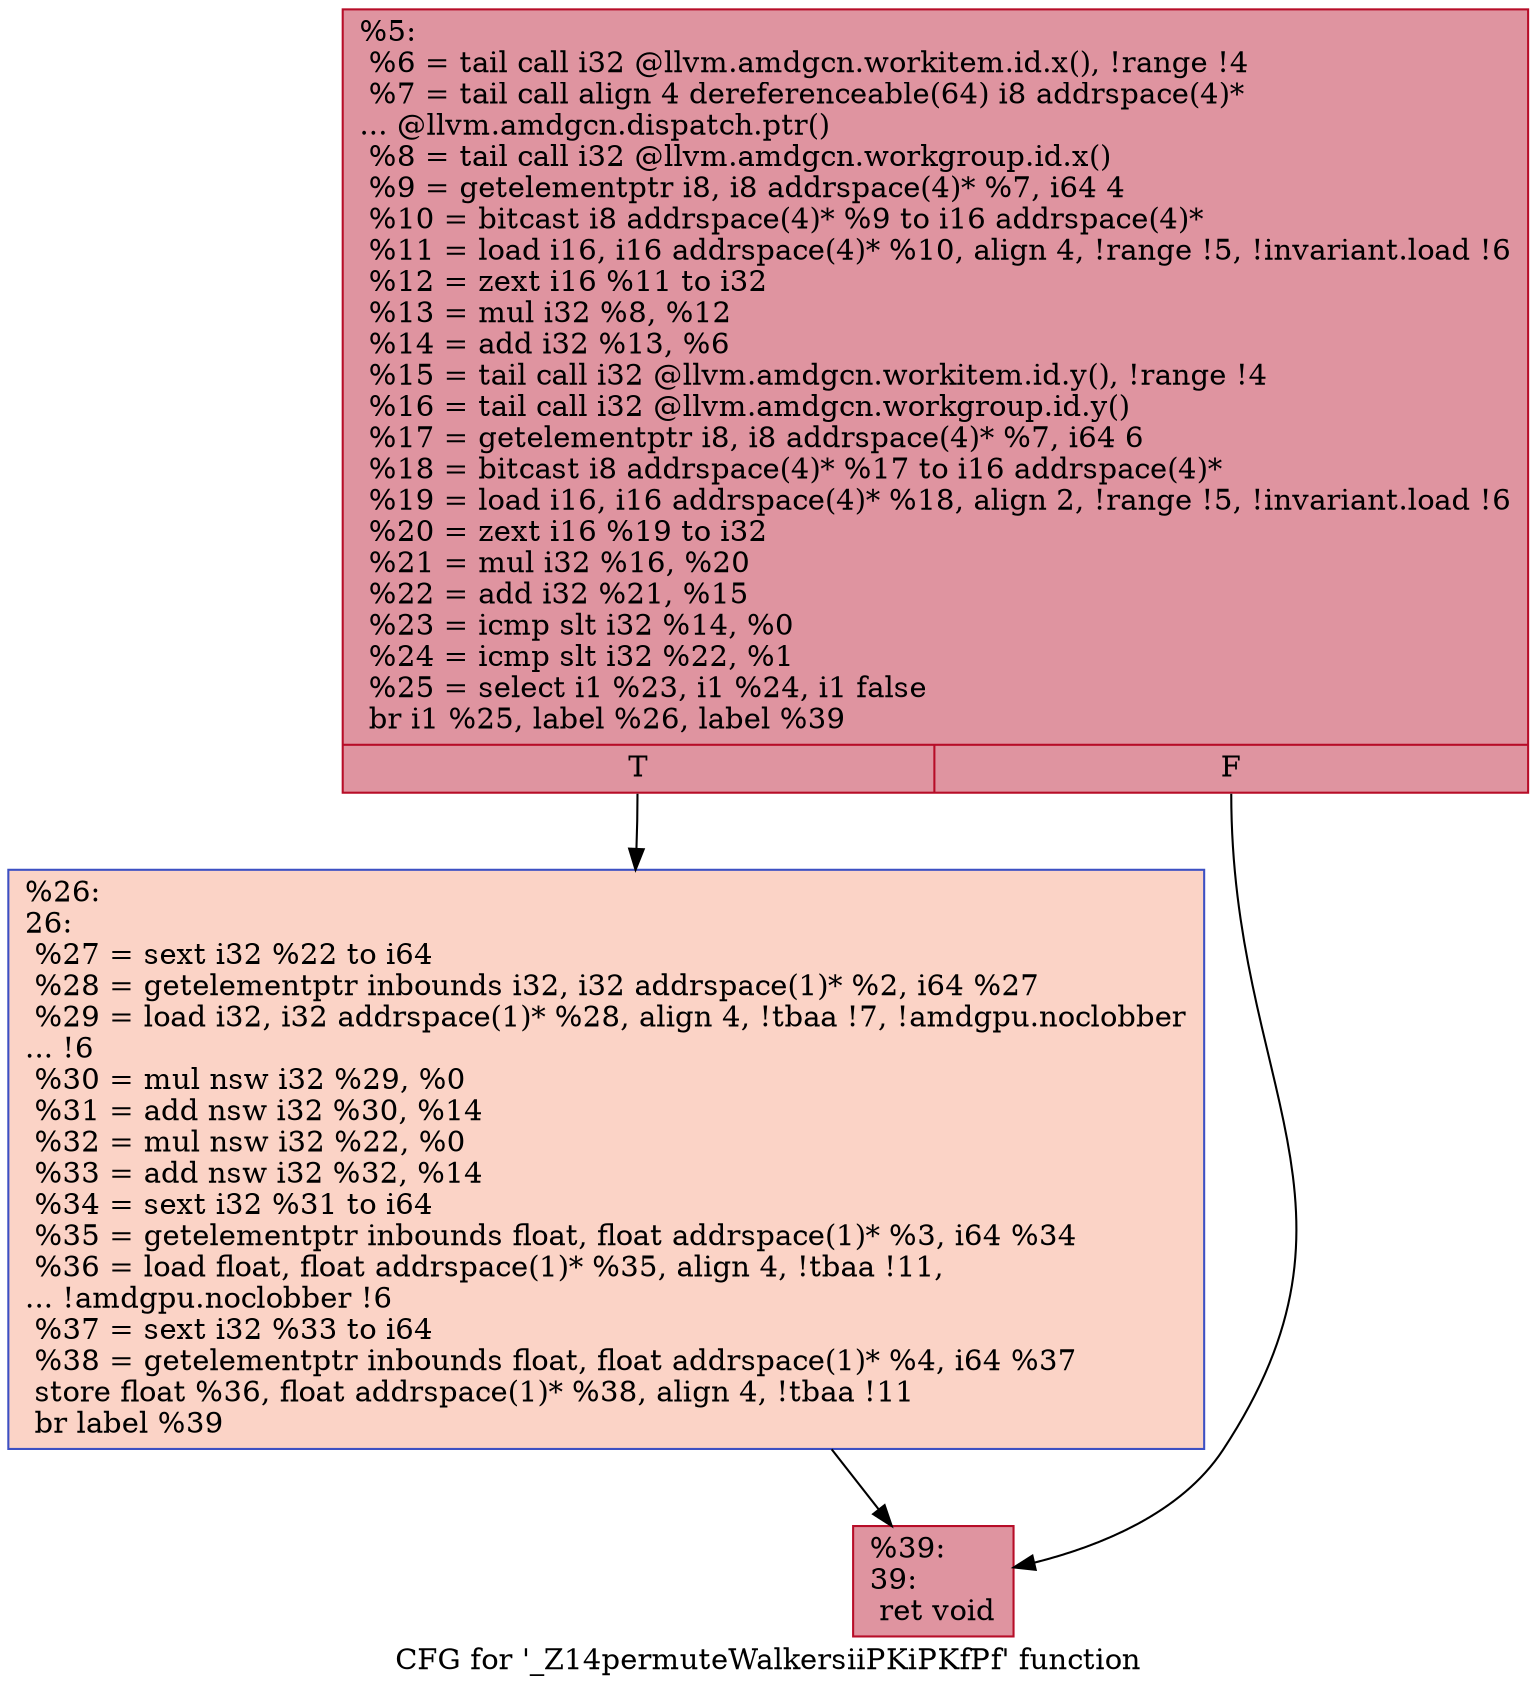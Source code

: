 digraph "CFG for '_Z14permuteWalkersiiPKiPKfPf' function" {
	label="CFG for '_Z14permuteWalkersiiPKiPKfPf' function";

	Node0x5518520 [shape=record,color="#b70d28ff", style=filled, fillcolor="#b70d2870",label="{%5:\l  %6 = tail call i32 @llvm.amdgcn.workitem.id.x(), !range !4\l  %7 = tail call align 4 dereferenceable(64) i8 addrspace(4)*\l... @llvm.amdgcn.dispatch.ptr()\l  %8 = tail call i32 @llvm.amdgcn.workgroup.id.x()\l  %9 = getelementptr i8, i8 addrspace(4)* %7, i64 4\l  %10 = bitcast i8 addrspace(4)* %9 to i16 addrspace(4)*\l  %11 = load i16, i16 addrspace(4)* %10, align 4, !range !5, !invariant.load !6\l  %12 = zext i16 %11 to i32\l  %13 = mul i32 %8, %12\l  %14 = add i32 %13, %6\l  %15 = tail call i32 @llvm.amdgcn.workitem.id.y(), !range !4\l  %16 = tail call i32 @llvm.amdgcn.workgroup.id.y()\l  %17 = getelementptr i8, i8 addrspace(4)* %7, i64 6\l  %18 = bitcast i8 addrspace(4)* %17 to i16 addrspace(4)*\l  %19 = load i16, i16 addrspace(4)* %18, align 2, !range !5, !invariant.load !6\l  %20 = zext i16 %19 to i32\l  %21 = mul i32 %16, %20\l  %22 = add i32 %21, %15\l  %23 = icmp slt i32 %14, %0\l  %24 = icmp slt i32 %22, %1\l  %25 = select i1 %23, i1 %24, i1 false\l  br i1 %25, label %26, label %39\l|{<s0>T|<s1>F}}"];
	Node0x5518520:s0 -> Node0x551bfa0;
	Node0x5518520:s1 -> Node0x551c030;
	Node0x551bfa0 [shape=record,color="#3d50c3ff", style=filled, fillcolor="#f59c7d70",label="{%26:\l26:                                               \l  %27 = sext i32 %22 to i64\l  %28 = getelementptr inbounds i32, i32 addrspace(1)* %2, i64 %27\l  %29 = load i32, i32 addrspace(1)* %28, align 4, !tbaa !7, !amdgpu.noclobber\l... !6\l  %30 = mul nsw i32 %29, %0\l  %31 = add nsw i32 %30, %14\l  %32 = mul nsw i32 %22, %0\l  %33 = add nsw i32 %32, %14\l  %34 = sext i32 %31 to i64\l  %35 = getelementptr inbounds float, float addrspace(1)* %3, i64 %34\l  %36 = load float, float addrspace(1)* %35, align 4, !tbaa !11,\l... !amdgpu.noclobber !6\l  %37 = sext i32 %33 to i64\l  %38 = getelementptr inbounds float, float addrspace(1)* %4, i64 %37\l  store float %36, float addrspace(1)* %38, align 4, !tbaa !11\l  br label %39\l}"];
	Node0x551bfa0 -> Node0x551c030;
	Node0x551c030 [shape=record,color="#b70d28ff", style=filled, fillcolor="#b70d2870",label="{%39:\l39:                                               \l  ret void\l}"];
}
